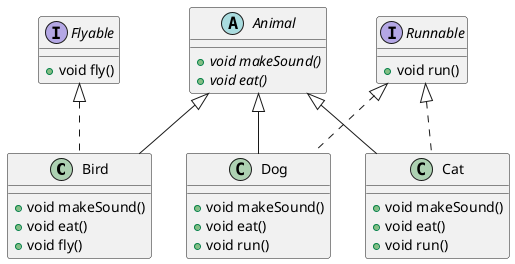 @startuml
class Bird {
+ void makeSound()
+ void eat()
+ void fly()
}

class Cat {
+ void makeSound()
+ void eat()
+ void run()
}

class Dog {
+ void makeSound()
+ void eat()
+ void run()
}

abstract class Animal {
+ {abstract}void makeSound()
+ {abstract}void eat()
}

interface Runnable {
+ void run()
}

interface Flyable {
+ void fly()
}



Flyable <|.. Bird
Animal <|-- Bird
Runnable <|.. Cat
Animal <|-- Cat
Runnable <|.. Dog
Animal <|-- Dog
@enduml